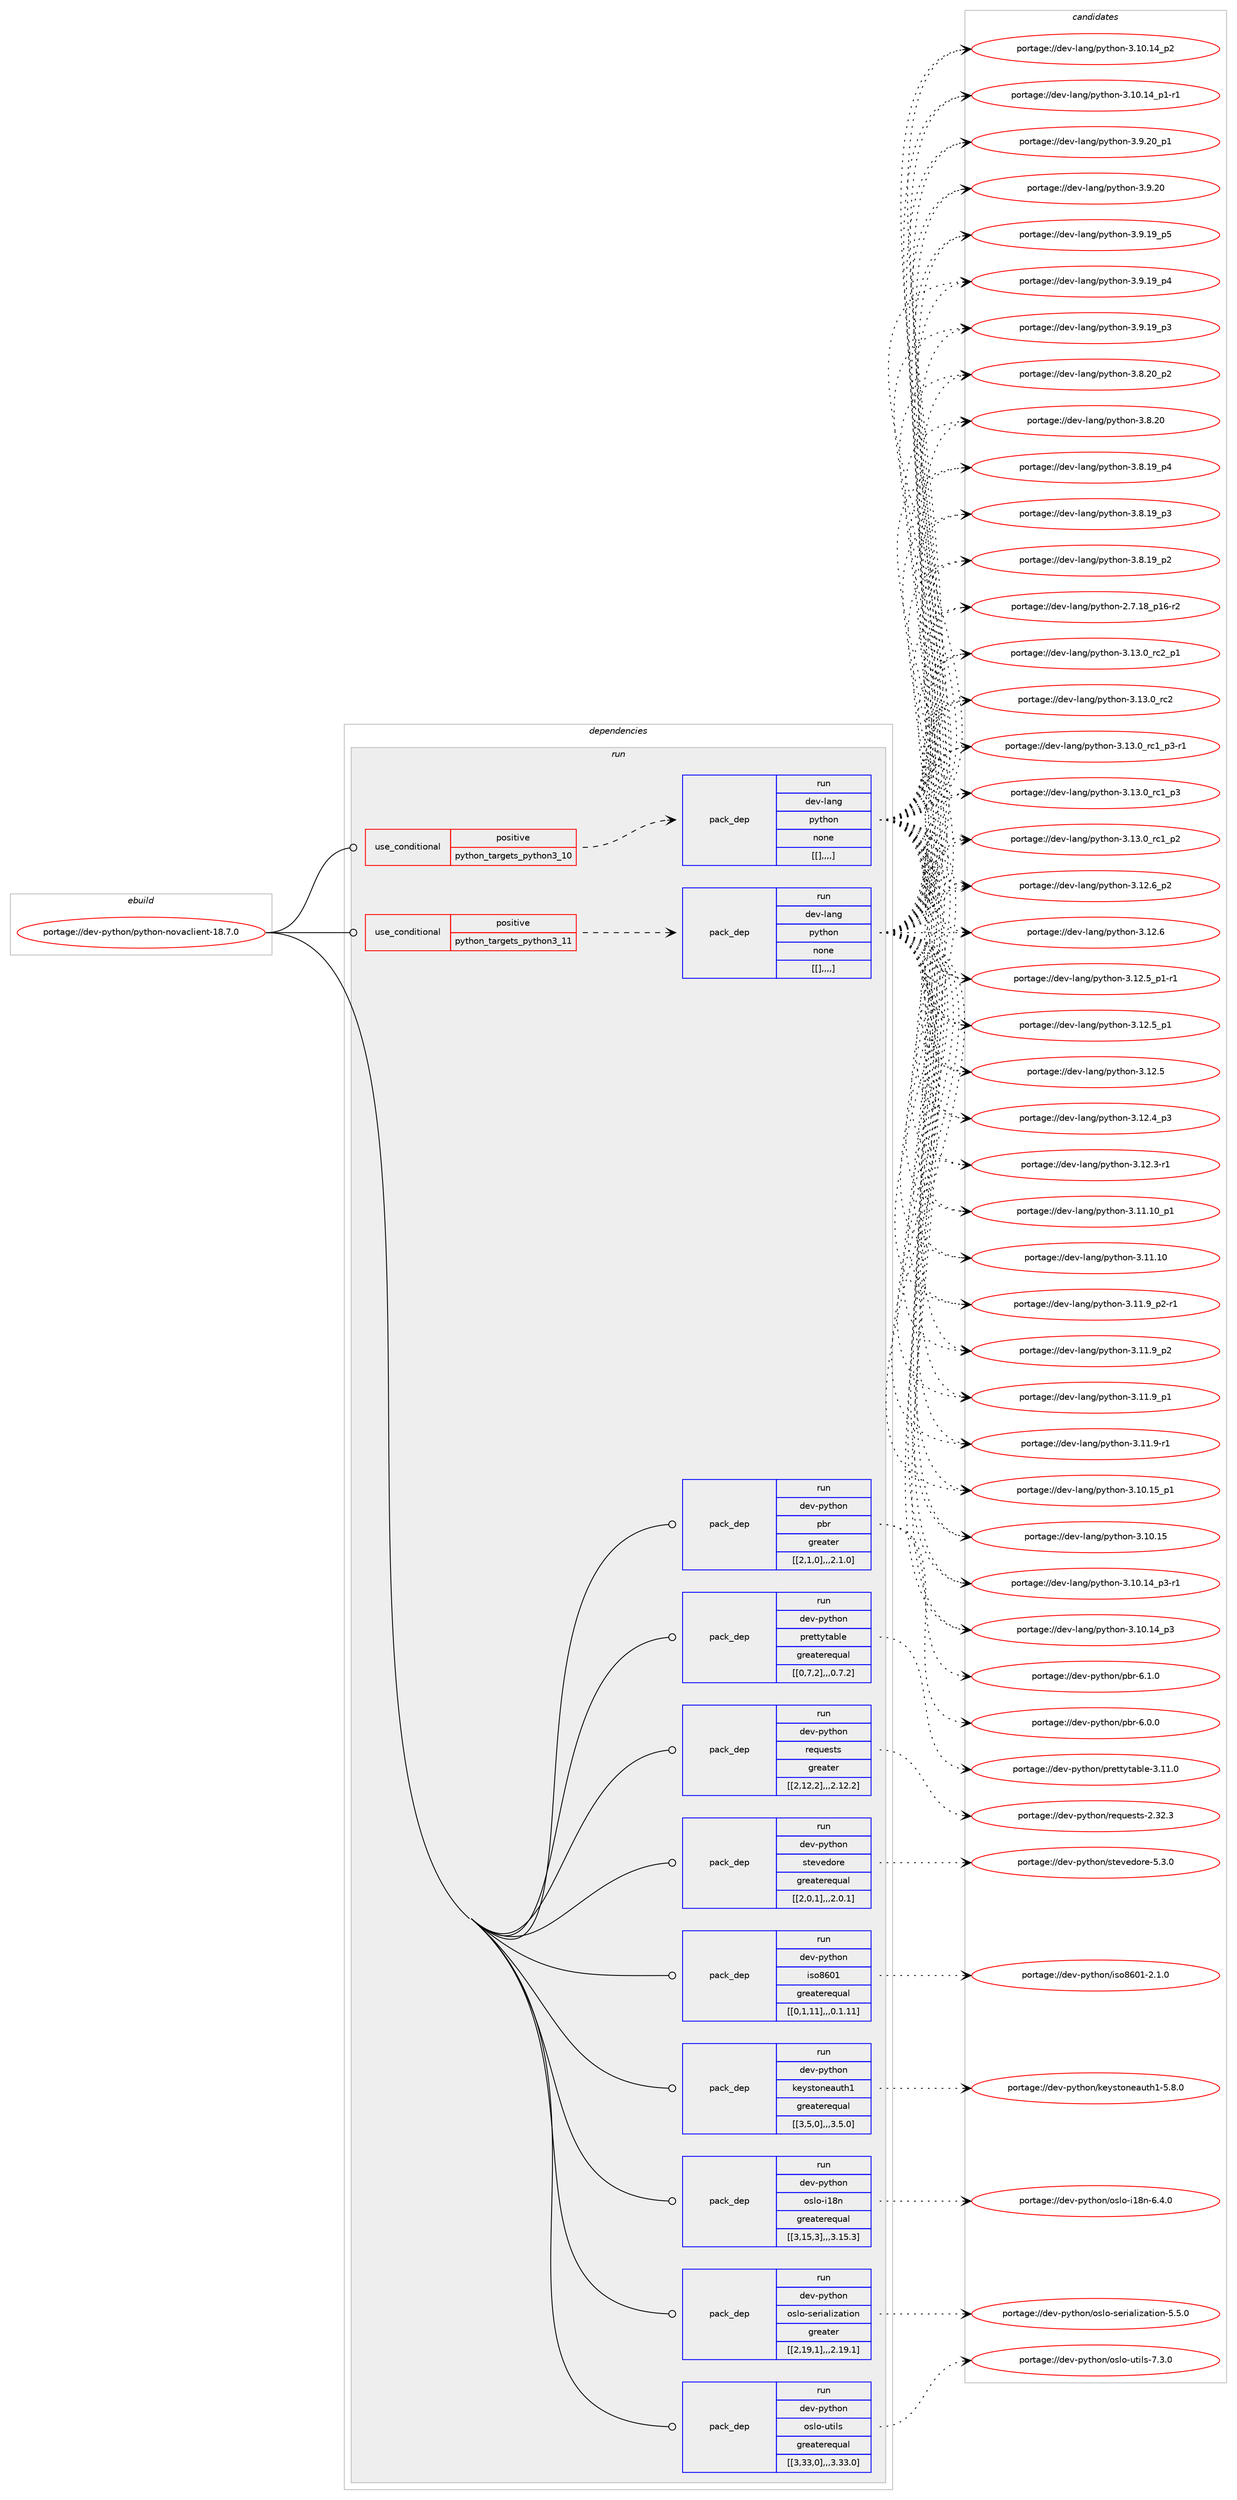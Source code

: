 digraph prolog {

# *************
# Graph options
# *************

newrank=true;
concentrate=true;
compound=true;
graph [rankdir=LR,fontname=Helvetica,fontsize=10,ranksep=1.5];#, ranksep=2.5, nodesep=0.2];
edge  [arrowhead=vee];
node  [fontname=Helvetica,fontsize=10];

# **********
# The ebuild
# **********

subgraph cluster_leftcol {
color=gray;
label=<<i>ebuild</i>>;
id [label="portage://dev-python/python-novaclient-18.7.0", color=red, width=4, href="../dev-python/python-novaclient-18.7.0.svg"];
}

# ****************
# The dependencies
# ****************

subgraph cluster_midcol {
color=gray;
label=<<i>dependencies</i>>;
subgraph cluster_compile {
fillcolor="#eeeeee";
style=filled;
label=<<i>compile</i>>;
}
subgraph cluster_compileandrun {
fillcolor="#eeeeee";
style=filled;
label=<<i>compile and run</i>>;
}
subgraph cluster_run {
fillcolor="#eeeeee";
style=filled;
label=<<i>run</i>>;
subgraph cond39995 {
dependency163323 [label=<<TABLE BORDER="0" CELLBORDER="1" CELLSPACING="0" CELLPADDING="4"><TR><TD ROWSPAN="3" CELLPADDING="10">use_conditional</TD></TR><TR><TD>positive</TD></TR><TR><TD>python_targets_python3_10</TD></TR></TABLE>>, shape=none, color=red];
subgraph pack122074 {
dependency163324 [label=<<TABLE BORDER="0" CELLBORDER="1" CELLSPACING="0" CELLPADDING="4" WIDTH="220"><TR><TD ROWSPAN="6" CELLPADDING="30">pack_dep</TD></TR><TR><TD WIDTH="110">run</TD></TR><TR><TD>dev-lang</TD></TR><TR><TD>python</TD></TR><TR><TD>none</TD></TR><TR><TD>[[],,,,]</TD></TR></TABLE>>, shape=none, color=blue];
}
dependency163323:e -> dependency163324:w [weight=20,style="dashed",arrowhead="vee"];
}
id:e -> dependency163323:w [weight=20,style="solid",arrowhead="odot"];
subgraph cond39996 {
dependency163325 [label=<<TABLE BORDER="0" CELLBORDER="1" CELLSPACING="0" CELLPADDING="4"><TR><TD ROWSPAN="3" CELLPADDING="10">use_conditional</TD></TR><TR><TD>positive</TD></TR><TR><TD>python_targets_python3_11</TD></TR></TABLE>>, shape=none, color=red];
subgraph pack122075 {
dependency163326 [label=<<TABLE BORDER="0" CELLBORDER="1" CELLSPACING="0" CELLPADDING="4" WIDTH="220"><TR><TD ROWSPAN="6" CELLPADDING="30">pack_dep</TD></TR><TR><TD WIDTH="110">run</TD></TR><TR><TD>dev-lang</TD></TR><TR><TD>python</TD></TR><TR><TD>none</TD></TR><TR><TD>[[],,,,]</TD></TR></TABLE>>, shape=none, color=blue];
}
dependency163325:e -> dependency163326:w [weight=20,style="dashed",arrowhead="vee"];
}
id:e -> dependency163325:w [weight=20,style="solid",arrowhead="odot"];
subgraph pack122076 {
dependency163327 [label=<<TABLE BORDER="0" CELLBORDER="1" CELLSPACING="0" CELLPADDING="4" WIDTH="220"><TR><TD ROWSPAN="6" CELLPADDING="30">pack_dep</TD></TR><TR><TD WIDTH="110">run</TD></TR><TR><TD>dev-python</TD></TR><TR><TD>iso8601</TD></TR><TR><TD>greaterequal</TD></TR><TR><TD>[[0,1,11],,,0.1.11]</TD></TR></TABLE>>, shape=none, color=blue];
}
id:e -> dependency163327:w [weight=20,style="solid",arrowhead="odot"];
subgraph pack122077 {
dependency163328 [label=<<TABLE BORDER="0" CELLBORDER="1" CELLSPACING="0" CELLPADDING="4" WIDTH="220"><TR><TD ROWSPAN="6" CELLPADDING="30">pack_dep</TD></TR><TR><TD WIDTH="110">run</TD></TR><TR><TD>dev-python</TD></TR><TR><TD>keystoneauth1</TD></TR><TR><TD>greaterequal</TD></TR><TR><TD>[[3,5,0],,,3.5.0]</TD></TR></TABLE>>, shape=none, color=blue];
}
id:e -> dependency163328:w [weight=20,style="solid",arrowhead="odot"];
subgraph pack122078 {
dependency163329 [label=<<TABLE BORDER="0" CELLBORDER="1" CELLSPACING="0" CELLPADDING="4" WIDTH="220"><TR><TD ROWSPAN="6" CELLPADDING="30">pack_dep</TD></TR><TR><TD WIDTH="110">run</TD></TR><TR><TD>dev-python</TD></TR><TR><TD>oslo-i18n</TD></TR><TR><TD>greaterequal</TD></TR><TR><TD>[[3,15,3],,,3.15.3]</TD></TR></TABLE>>, shape=none, color=blue];
}
id:e -> dependency163329:w [weight=20,style="solid",arrowhead="odot"];
subgraph pack122079 {
dependency163330 [label=<<TABLE BORDER="0" CELLBORDER="1" CELLSPACING="0" CELLPADDING="4" WIDTH="220"><TR><TD ROWSPAN="6" CELLPADDING="30">pack_dep</TD></TR><TR><TD WIDTH="110">run</TD></TR><TR><TD>dev-python</TD></TR><TR><TD>oslo-serialization</TD></TR><TR><TD>greater</TD></TR><TR><TD>[[2,19,1],,,2.19.1]</TD></TR></TABLE>>, shape=none, color=blue];
}
id:e -> dependency163330:w [weight=20,style="solid",arrowhead="odot"];
subgraph pack122080 {
dependency163331 [label=<<TABLE BORDER="0" CELLBORDER="1" CELLSPACING="0" CELLPADDING="4" WIDTH="220"><TR><TD ROWSPAN="6" CELLPADDING="30">pack_dep</TD></TR><TR><TD WIDTH="110">run</TD></TR><TR><TD>dev-python</TD></TR><TR><TD>oslo-utils</TD></TR><TR><TD>greaterequal</TD></TR><TR><TD>[[3,33,0],,,3.33.0]</TD></TR></TABLE>>, shape=none, color=blue];
}
id:e -> dependency163331:w [weight=20,style="solid",arrowhead="odot"];
subgraph pack122081 {
dependency163332 [label=<<TABLE BORDER="0" CELLBORDER="1" CELLSPACING="0" CELLPADDING="4" WIDTH="220"><TR><TD ROWSPAN="6" CELLPADDING="30">pack_dep</TD></TR><TR><TD WIDTH="110">run</TD></TR><TR><TD>dev-python</TD></TR><TR><TD>pbr</TD></TR><TR><TD>greater</TD></TR><TR><TD>[[2,1,0],,,2.1.0]</TD></TR></TABLE>>, shape=none, color=blue];
}
id:e -> dependency163332:w [weight=20,style="solid",arrowhead="odot"];
subgraph pack122082 {
dependency163333 [label=<<TABLE BORDER="0" CELLBORDER="1" CELLSPACING="0" CELLPADDING="4" WIDTH="220"><TR><TD ROWSPAN="6" CELLPADDING="30">pack_dep</TD></TR><TR><TD WIDTH="110">run</TD></TR><TR><TD>dev-python</TD></TR><TR><TD>prettytable</TD></TR><TR><TD>greaterequal</TD></TR><TR><TD>[[0,7,2],,,0.7.2]</TD></TR></TABLE>>, shape=none, color=blue];
}
id:e -> dependency163333:w [weight=20,style="solid",arrowhead="odot"];
subgraph pack122083 {
dependency163334 [label=<<TABLE BORDER="0" CELLBORDER="1" CELLSPACING="0" CELLPADDING="4" WIDTH="220"><TR><TD ROWSPAN="6" CELLPADDING="30">pack_dep</TD></TR><TR><TD WIDTH="110">run</TD></TR><TR><TD>dev-python</TD></TR><TR><TD>requests</TD></TR><TR><TD>greater</TD></TR><TR><TD>[[2,12,2],,,2.12.2]</TD></TR></TABLE>>, shape=none, color=blue];
}
id:e -> dependency163334:w [weight=20,style="solid",arrowhead="odot"];
subgraph pack122084 {
dependency163335 [label=<<TABLE BORDER="0" CELLBORDER="1" CELLSPACING="0" CELLPADDING="4" WIDTH="220"><TR><TD ROWSPAN="6" CELLPADDING="30">pack_dep</TD></TR><TR><TD WIDTH="110">run</TD></TR><TR><TD>dev-python</TD></TR><TR><TD>stevedore</TD></TR><TR><TD>greaterequal</TD></TR><TR><TD>[[2,0,1],,,2.0.1]</TD></TR></TABLE>>, shape=none, color=blue];
}
id:e -> dependency163335:w [weight=20,style="solid",arrowhead="odot"];
}
}

# **************
# The candidates
# **************

subgraph cluster_choices {
rank=same;
color=gray;
label=<<i>candidates</i>>;

subgraph choice122074 {
color=black;
nodesep=1;
choice100101118451089711010347112121116104111110455146495146489511499509511249 [label="portage://dev-lang/python-3.13.0_rc2_p1", color=red, width=4,href="../dev-lang/python-3.13.0_rc2_p1.svg"];
choice10010111845108971101034711212111610411111045514649514648951149950 [label="portage://dev-lang/python-3.13.0_rc2", color=red, width=4,href="../dev-lang/python-3.13.0_rc2.svg"];
choice1001011184510897110103471121211161041111104551464951464895114994995112514511449 [label="portage://dev-lang/python-3.13.0_rc1_p3-r1", color=red, width=4,href="../dev-lang/python-3.13.0_rc1_p3-r1.svg"];
choice100101118451089711010347112121116104111110455146495146489511499499511251 [label="portage://dev-lang/python-3.13.0_rc1_p3", color=red, width=4,href="../dev-lang/python-3.13.0_rc1_p3.svg"];
choice100101118451089711010347112121116104111110455146495146489511499499511250 [label="portage://dev-lang/python-3.13.0_rc1_p2", color=red, width=4,href="../dev-lang/python-3.13.0_rc1_p2.svg"];
choice100101118451089711010347112121116104111110455146495046549511250 [label="portage://dev-lang/python-3.12.6_p2", color=red, width=4,href="../dev-lang/python-3.12.6_p2.svg"];
choice10010111845108971101034711212111610411111045514649504654 [label="portage://dev-lang/python-3.12.6", color=red, width=4,href="../dev-lang/python-3.12.6.svg"];
choice1001011184510897110103471121211161041111104551464950465395112494511449 [label="portage://dev-lang/python-3.12.5_p1-r1", color=red, width=4,href="../dev-lang/python-3.12.5_p1-r1.svg"];
choice100101118451089711010347112121116104111110455146495046539511249 [label="portage://dev-lang/python-3.12.5_p1", color=red, width=4,href="../dev-lang/python-3.12.5_p1.svg"];
choice10010111845108971101034711212111610411111045514649504653 [label="portage://dev-lang/python-3.12.5", color=red, width=4,href="../dev-lang/python-3.12.5.svg"];
choice100101118451089711010347112121116104111110455146495046529511251 [label="portage://dev-lang/python-3.12.4_p3", color=red, width=4,href="../dev-lang/python-3.12.4_p3.svg"];
choice100101118451089711010347112121116104111110455146495046514511449 [label="portage://dev-lang/python-3.12.3-r1", color=red, width=4,href="../dev-lang/python-3.12.3-r1.svg"];
choice10010111845108971101034711212111610411111045514649494649489511249 [label="portage://dev-lang/python-3.11.10_p1", color=red, width=4,href="../dev-lang/python-3.11.10_p1.svg"];
choice1001011184510897110103471121211161041111104551464949464948 [label="portage://dev-lang/python-3.11.10", color=red, width=4,href="../dev-lang/python-3.11.10.svg"];
choice1001011184510897110103471121211161041111104551464949465795112504511449 [label="portage://dev-lang/python-3.11.9_p2-r1", color=red, width=4,href="../dev-lang/python-3.11.9_p2-r1.svg"];
choice100101118451089711010347112121116104111110455146494946579511250 [label="portage://dev-lang/python-3.11.9_p2", color=red, width=4,href="../dev-lang/python-3.11.9_p2.svg"];
choice100101118451089711010347112121116104111110455146494946579511249 [label="portage://dev-lang/python-3.11.9_p1", color=red, width=4,href="../dev-lang/python-3.11.9_p1.svg"];
choice100101118451089711010347112121116104111110455146494946574511449 [label="portage://dev-lang/python-3.11.9-r1", color=red, width=4,href="../dev-lang/python-3.11.9-r1.svg"];
choice10010111845108971101034711212111610411111045514649484649539511249 [label="portage://dev-lang/python-3.10.15_p1", color=red, width=4,href="../dev-lang/python-3.10.15_p1.svg"];
choice1001011184510897110103471121211161041111104551464948464953 [label="portage://dev-lang/python-3.10.15", color=red, width=4,href="../dev-lang/python-3.10.15.svg"];
choice100101118451089711010347112121116104111110455146494846495295112514511449 [label="portage://dev-lang/python-3.10.14_p3-r1", color=red, width=4,href="../dev-lang/python-3.10.14_p3-r1.svg"];
choice10010111845108971101034711212111610411111045514649484649529511251 [label="portage://dev-lang/python-3.10.14_p3", color=red, width=4,href="../dev-lang/python-3.10.14_p3.svg"];
choice10010111845108971101034711212111610411111045514649484649529511250 [label="portage://dev-lang/python-3.10.14_p2", color=red, width=4,href="../dev-lang/python-3.10.14_p2.svg"];
choice100101118451089711010347112121116104111110455146494846495295112494511449 [label="portage://dev-lang/python-3.10.14_p1-r1", color=red, width=4,href="../dev-lang/python-3.10.14_p1-r1.svg"];
choice100101118451089711010347112121116104111110455146574650489511249 [label="portage://dev-lang/python-3.9.20_p1", color=red, width=4,href="../dev-lang/python-3.9.20_p1.svg"];
choice10010111845108971101034711212111610411111045514657465048 [label="portage://dev-lang/python-3.9.20", color=red, width=4,href="../dev-lang/python-3.9.20.svg"];
choice100101118451089711010347112121116104111110455146574649579511253 [label="portage://dev-lang/python-3.9.19_p5", color=red, width=4,href="../dev-lang/python-3.9.19_p5.svg"];
choice100101118451089711010347112121116104111110455146574649579511252 [label="portage://dev-lang/python-3.9.19_p4", color=red, width=4,href="../dev-lang/python-3.9.19_p4.svg"];
choice100101118451089711010347112121116104111110455146574649579511251 [label="portage://dev-lang/python-3.9.19_p3", color=red, width=4,href="../dev-lang/python-3.9.19_p3.svg"];
choice100101118451089711010347112121116104111110455146564650489511250 [label="portage://dev-lang/python-3.8.20_p2", color=red, width=4,href="../dev-lang/python-3.8.20_p2.svg"];
choice10010111845108971101034711212111610411111045514656465048 [label="portage://dev-lang/python-3.8.20", color=red, width=4,href="../dev-lang/python-3.8.20.svg"];
choice100101118451089711010347112121116104111110455146564649579511252 [label="portage://dev-lang/python-3.8.19_p4", color=red, width=4,href="../dev-lang/python-3.8.19_p4.svg"];
choice100101118451089711010347112121116104111110455146564649579511251 [label="portage://dev-lang/python-3.8.19_p3", color=red, width=4,href="../dev-lang/python-3.8.19_p3.svg"];
choice100101118451089711010347112121116104111110455146564649579511250 [label="portage://dev-lang/python-3.8.19_p2", color=red, width=4,href="../dev-lang/python-3.8.19_p2.svg"];
choice100101118451089711010347112121116104111110455046554649569511249544511450 [label="portage://dev-lang/python-2.7.18_p16-r2", color=red, width=4,href="../dev-lang/python-2.7.18_p16-r2.svg"];
dependency163324:e -> choice100101118451089711010347112121116104111110455146495146489511499509511249:w [style=dotted,weight="100"];
dependency163324:e -> choice10010111845108971101034711212111610411111045514649514648951149950:w [style=dotted,weight="100"];
dependency163324:e -> choice1001011184510897110103471121211161041111104551464951464895114994995112514511449:w [style=dotted,weight="100"];
dependency163324:e -> choice100101118451089711010347112121116104111110455146495146489511499499511251:w [style=dotted,weight="100"];
dependency163324:e -> choice100101118451089711010347112121116104111110455146495146489511499499511250:w [style=dotted,weight="100"];
dependency163324:e -> choice100101118451089711010347112121116104111110455146495046549511250:w [style=dotted,weight="100"];
dependency163324:e -> choice10010111845108971101034711212111610411111045514649504654:w [style=dotted,weight="100"];
dependency163324:e -> choice1001011184510897110103471121211161041111104551464950465395112494511449:w [style=dotted,weight="100"];
dependency163324:e -> choice100101118451089711010347112121116104111110455146495046539511249:w [style=dotted,weight="100"];
dependency163324:e -> choice10010111845108971101034711212111610411111045514649504653:w [style=dotted,weight="100"];
dependency163324:e -> choice100101118451089711010347112121116104111110455146495046529511251:w [style=dotted,weight="100"];
dependency163324:e -> choice100101118451089711010347112121116104111110455146495046514511449:w [style=dotted,weight="100"];
dependency163324:e -> choice10010111845108971101034711212111610411111045514649494649489511249:w [style=dotted,weight="100"];
dependency163324:e -> choice1001011184510897110103471121211161041111104551464949464948:w [style=dotted,weight="100"];
dependency163324:e -> choice1001011184510897110103471121211161041111104551464949465795112504511449:w [style=dotted,weight="100"];
dependency163324:e -> choice100101118451089711010347112121116104111110455146494946579511250:w [style=dotted,weight="100"];
dependency163324:e -> choice100101118451089711010347112121116104111110455146494946579511249:w [style=dotted,weight="100"];
dependency163324:e -> choice100101118451089711010347112121116104111110455146494946574511449:w [style=dotted,weight="100"];
dependency163324:e -> choice10010111845108971101034711212111610411111045514649484649539511249:w [style=dotted,weight="100"];
dependency163324:e -> choice1001011184510897110103471121211161041111104551464948464953:w [style=dotted,weight="100"];
dependency163324:e -> choice100101118451089711010347112121116104111110455146494846495295112514511449:w [style=dotted,weight="100"];
dependency163324:e -> choice10010111845108971101034711212111610411111045514649484649529511251:w [style=dotted,weight="100"];
dependency163324:e -> choice10010111845108971101034711212111610411111045514649484649529511250:w [style=dotted,weight="100"];
dependency163324:e -> choice100101118451089711010347112121116104111110455146494846495295112494511449:w [style=dotted,weight="100"];
dependency163324:e -> choice100101118451089711010347112121116104111110455146574650489511249:w [style=dotted,weight="100"];
dependency163324:e -> choice10010111845108971101034711212111610411111045514657465048:w [style=dotted,weight="100"];
dependency163324:e -> choice100101118451089711010347112121116104111110455146574649579511253:w [style=dotted,weight="100"];
dependency163324:e -> choice100101118451089711010347112121116104111110455146574649579511252:w [style=dotted,weight="100"];
dependency163324:e -> choice100101118451089711010347112121116104111110455146574649579511251:w [style=dotted,weight="100"];
dependency163324:e -> choice100101118451089711010347112121116104111110455146564650489511250:w [style=dotted,weight="100"];
dependency163324:e -> choice10010111845108971101034711212111610411111045514656465048:w [style=dotted,weight="100"];
dependency163324:e -> choice100101118451089711010347112121116104111110455146564649579511252:w [style=dotted,weight="100"];
dependency163324:e -> choice100101118451089711010347112121116104111110455146564649579511251:w [style=dotted,weight="100"];
dependency163324:e -> choice100101118451089711010347112121116104111110455146564649579511250:w [style=dotted,weight="100"];
dependency163324:e -> choice100101118451089711010347112121116104111110455046554649569511249544511450:w [style=dotted,weight="100"];
}
subgraph choice122075 {
color=black;
nodesep=1;
choice100101118451089711010347112121116104111110455146495146489511499509511249 [label="portage://dev-lang/python-3.13.0_rc2_p1", color=red, width=4,href="../dev-lang/python-3.13.0_rc2_p1.svg"];
choice10010111845108971101034711212111610411111045514649514648951149950 [label="portage://dev-lang/python-3.13.0_rc2", color=red, width=4,href="../dev-lang/python-3.13.0_rc2.svg"];
choice1001011184510897110103471121211161041111104551464951464895114994995112514511449 [label="portage://dev-lang/python-3.13.0_rc1_p3-r1", color=red, width=4,href="../dev-lang/python-3.13.0_rc1_p3-r1.svg"];
choice100101118451089711010347112121116104111110455146495146489511499499511251 [label="portage://dev-lang/python-3.13.0_rc1_p3", color=red, width=4,href="../dev-lang/python-3.13.0_rc1_p3.svg"];
choice100101118451089711010347112121116104111110455146495146489511499499511250 [label="portage://dev-lang/python-3.13.0_rc1_p2", color=red, width=4,href="../dev-lang/python-3.13.0_rc1_p2.svg"];
choice100101118451089711010347112121116104111110455146495046549511250 [label="portage://dev-lang/python-3.12.6_p2", color=red, width=4,href="../dev-lang/python-3.12.6_p2.svg"];
choice10010111845108971101034711212111610411111045514649504654 [label="portage://dev-lang/python-3.12.6", color=red, width=4,href="../dev-lang/python-3.12.6.svg"];
choice1001011184510897110103471121211161041111104551464950465395112494511449 [label="portage://dev-lang/python-3.12.5_p1-r1", color=red, width=4,href="../dev-lang/python-3.12.5_p1-r1.svg"];
choice100101118451089711010347112121116104111110455146495046539511249 [label="portage://dev-lang/python-3.12.5_p1", color=red, width=4,href="../dev-lang/python-3.12.5_p1.svg"];
choice10010111845108971101034711212111610411111045514649504653 [label="portage://dev-lang/python-3.12.5", color=red, width=4,href="../dev-lang/python-3.12.5.svg"];
choice100101118451089711010347112121116104111110455146495046529511251 [label="portage://dev-lang/python-3.12.4_p3", color=red, width=4,href="../dev-lang/python-3.12.4_p3.svg"];
choice100101118451089711010347112121116104111110455146495046514511449 [label="portage://dev-lang/python-3.12.3-r1", color=red, width=4,href="../dev-lang/python-3.12.3-r1.svg"];
choice10010111845108971101034711212111610411111045514649494649489511249 [label="portage://dev-lang/python-3.11.10_p1", color=red, width=4,href="../dev-lang/python-3.11.10_p1.svg"];
choice1001011184510897110103471121211161041111104551464949464948 [label="portage://dev-lang/python-3.11.10", color=red, width=4,href="../dev-lang/python-3.11.10.svg"];
choice1001011184510897110103471121211161041111104551464949465795112504511449 [label="portage://dev-lang/python-3.11.9_p2-r1", color=red, width=4,href="../dev-lang/python-3.11.9_p2-r1.svg"];
choice100101118451089711010347112121116104111110455146494946579511250 [label="portage://dev-lang/python-3.11.9_p2", color=red, width=4,href="../dev-lang/python-3.11.9_p2.svg"];
choice100101118451089711010347112121116104111110455146494946579511249 [label="portage://dev-lang/python-3.11.9_p1", color=red, width=4,href="../dev-lang/python-3.11.9_p1.svg"];
choice100101118451089711010347112121116104111110455146494946574511449 [label="portage://dev-lang/python-3.11.9-r1", color=red, width=4,href="../dev-lang/python-3.11.9-r1.svg"];
choice10010111845108971101034711212111610411111045514649484649539511249 [label="portage://dev-lang/python-3.10.15_p1", color=red, width=4,href="../dev-lang/python-3.10.15_p1.svg"];
choice1001011184510897110103471121211161041111104551464948464953 [label="portage://dev-lang/python-3.10.15", color=red, width=4,href="../dev-lang/python-3.10.15.svg"];
choice100101118451089711010347112121116104111110455146494846495295112514511449 [label="portage://dev-lang/python-3.10.14_p3-r1", color=red, width=4,href="../dev-lang/python-3.10.14_p3-r1.svg"];
choice10010111845108971101034711212111610411111045514649484649529511251 [label="portage://dev-lang/python-3.10.14_p3", color=red, width=4,href="../dev-lang/python-3.10.14_p3.svg"];
choice10010111845108971101034711212111610411111045514649484649529511250 [label="portage://dev-lang/python-3.10.14_p2", color=red, width=4,href="../dev-lang/python-3.10.14_p2.svg"];
choice100101118451089711010347112121116104111110455146494846495295112494511449 [label="portage://dev-lang/python-3.10.14_p1-r1", color=red, width=4,href="../dev-lang/python-3.10.14_p1-r1.svg"];
choice100101118451089711010347112121116104111110455146574650489511249 [label="portage://dev-lang/python-3.9.20_p1", color=red, width=4,href="../dev-lang/python-3.9.20_p1.svg"];
choice10010111845108971101034711212111610411111045514657465048 [label="portage://dev-lang/python-3.9.20", color=red, width=4,href="../dev-lang/python-3.9.20.svg"];
choice100101118451089711010347112121116104111110455146574649579511253 [label="portage://dev-lang/python-3.9.19_p5", color=red, width=4,href="../dev-lang/python-3.9.19_p5.svg"];
choice100101118451089711010347112121116104111110455146574649579511252 [label="portage://dev-lang/python-3.9.19_p4", color=red, width=4,href="../dev-lang/python-3.9.19_p4.svg"];
choice100101118451089711010347112121116104111110455146574649579511251 [label="portage://dev-lang/python-3.9.19_p3", color=red, width=4,href="../dev-lang/python-3.9.19_p3.svg"];
choice100101118451089711010347112121116104111110455146564650489511250 [label="portage://dev-lang/python-3.8.20_p2", color=red, width=4,href="../dev-lang/python-3.8.20_p2.svg"];
choice10010111845108971101034711212111610411111045514656465048 [label="portage://dev-lang/python-3.8.20", color=red, width=4,href="../dev-lang/python-3.8.20.svg"];
choice100101118451089711010347112121116104111110455146564649579511252 [label="portage://dev-lang/python-3.8.19_p4", color=red, width=4,href="../dev-lang/python-3.8.19_p4.svg"];
choice100101118451089711010347112121116104111110455146564649579511251 [label="portage://dev-lang/python-3.8.19_p3", color=red, width=4,href="../dev-lang/python-3.8.19_p3.svg"];
choice100101118451089711010347112121116104111110455146564649579511250 [label="portage://dev-lang/python-3.8.19_p2", color=red, width=4,href="../dev-lang/python-3.8.19_p2.svg"];
choice100101118451089711010347112121116104111110455046554649569511249544511450 [label="portage://dev-lang/python-2.7.18_p16-r2", color=red, width=4,href="../dev-lang/python-2.7.18_p16-r2.svg"];
dependency163326:e -> choice100101118451089711010347112121116104111110455146495146489511499509511249:w [style=dotted,weight="100"];
dependency163326:e -> choice10010111845108971101034711212111610411111045514649514648951149950:w [style=dotted,weight="100"];
dependency163326:e -> choice1001011184510897110103471121211161041111104551464951464895114994995112514511449:w [style=dotted,weight="100"];
dependency163326:e -> choice100101118451089711010347112121116104111110455146495146489511499499511251:w [style=dotted,weight="100"];
dependency163326:e -> choice100101118451089711010347112121116104111110455146495146489511499499511250:w [style=dotted,weight="100"];
dependency163326:e -> choice100101118451089711010347112121116104111110455146495046549511250:w [style=dotted,weight="100"];
dependency163326:e -> choice10010111845108971101034711212111610411111045514649504654:w [style=dotted,weight="100"];
dependency163326:e -> choice1001011184510897110103471121211161041111104551464950465395112494511449:w [style=dotted,weight="100"];
dependency163326:e -> choice100101118451089711010347112121116104111110455146495046539511249:w [style=dotted,weight="100"];
dependency163326:e -> choice10010111845108971101034711212111610411111045514649504653:w [style=dotted,weight="100"];
dependency163326:e -> choice100101118451089711010347112121116104111110455146495046529511251:w [style=dotted,weight="100"];
dependency163326:e -> choice100101118451089711010347112121116104111110455146495046514511449:w [style=dotted,weight="100"];
dependency163326:e -> choice10010111845108971101034711212111610411111045514649494649489511249:w [style=dotted,weight="100"];
dependency163326:e -> choice1001011184510897110103471121211161041111104551464949464948:w [style=dotted,weight="100"];
dependency163326:e -> choice1001011184510897110103471121211161041111104551464949465795112504511449:w [style=dotted,weight="100"];
dependency163326:e -> choice100101118451089711010347112121116104111110455146494946579511250:w [style=dotted,weight="100"];
dependency163326:e -> choice100101118451089711010347112121116104111110455146494946579511249:w [style=dotted,weight="100"];
dependency163326:e -> choice100101118451089711010347112121116104111110455146494946574511449:w [style=dotted,weight="100"];
dependency163326:e -> choice10010111845108971101034711212111610411111045514649484649539511249:w [style=dotted,weight="100"];
dependency163326:e -> choice1001011184510897110103471121211161041111104551464948464953:w [style=dotted,weight="100"];
dependency163326:e -> choice100101118451089711010347112121116104111110455146494846495295112514511449:w [style=dotted,weight="100"];
dependency163326:e -> choice10010111845108971101034711212111610411111045514649484649529511251:w [style=dotted,weight="100"];
dependency163326:e -> choice10010111845108971101034711212111610411111045514649484649529511250:w [style=dotted,weight="100"];
dependency163326:e -> choice100101118451089711010347112121116104111110455146494846495295112494511449:w [style=dotted,weight="100"];
dependency163326:e -> choice100101118451089711010347112121116104111110455146574650489511249:w [style=dotted,weight="100"];
dependency163326:e -> choice10010111845108971101034711212111610411111045514657465048:w [style=dotted,weight="100"];
dependency163326:e -> choice100101118451089711010347112121116104111110455146574649579511253:w [style=dotted,weight="100"];
dependency163326:e -> choice100101118451089711010347112121116104111110455146574649579511252:w [style=dotted,weight="100"];
dependency163326:e -> choice100101118451089711010347112121116104111110455146574649579511251:w [style=dotted,weight="100"];
dependency163326:e -> choice100101118451089711010347112121116104111110455146564650489511250:w [style=dotted,weight="100"];
dependency163326:e -> choice10010111845108971101034711212111610411111045514656465048:w [style=dotted,weight="100"];
dependency163326:e -> choice100101118451089711010347112121116104111110455146564649579511252:w [style=dotted,weight="100"];
dependency163326:e -> choice100101118451089711010347112121116104111110455146564649579511251:w [style=dotted,weight="100"];
dependency163326:e -> choice100101118451089711010347112121116104111110455146564649579511250:w [style=dotted,weight="100"];
dependency163326:e -> choice100101118451089711010347112121116104111110455046554649569511249544511450:w [style=dotted,weight="100"];
}
subgraph choice122076 {
color=black;
nodesep=1;
choice100101118451121211161041111104710511511156544849455046494648 [label="portage://dev-python/iso8601-2.1.0", color=red, width=4,href="../dev-python/iso8601-2.1.0.svg"];
dependency163327:e -> choice100101118451121211161041111104710511511156544849455046494648:w [style=dotted,weight="100"];
}
subgraph choice122077 {
color=black;
nodesep=1;
choice10010111845112121116104111110471071011211151161111101019711711610449455346564648 [label="portage://dev-python/keystoneauth1-5.8.0", color=red, width=4,href="../dev-python/keystoneauth1-5.8.0.svg"];
dependency163328:e -> choice10010111845112121116104111110471071011211151161111101019711711610449455346564648:w [style=dotted,weight="100"];
}
subgraph choice122078 {
color=black;
nodesep=1;
choice1001011184511212111610411111047111115108111451054956110455446524648 [label="portage://dev-python/oslo-i18n-6.4.0", color=red, width=4,href="../dev-python/oslo-i18n-6.4.0.svg"];
dependency163329:e -> choice1001011184511212111610411111047111115108111451054956110455446524648:w [style=dotted,weight="100"];
}
subgraph choice122079 {
color=black;
nodesep=1;
choice1001011184511212111610411111047111115108111451151011141059710810512297116105111110455346534648 [label="portage://dev-python/oslo-serialization-5.5.0", color=red, width=4,href="../dev-python/oslo-serialization-5.5.0.svg"];
dependency163330:e -> choice1001011184511212111610411111047111115108111451151011141059710810512297116105111110455346534648:w [style=dotted,weight="100"];
}
subgraph choice122080 {
color=black;
nodesep=1;
choice100101118451121211161041111104711111510811145117116105108115455546514648 [label="portage://dev-python/oslo-utils-7.3.0", color=red, width=4,href="../dev-python/oslo-utils-7.3.0.svg"];
dependency163331:e -> choice100101118451121211161041111104711111510811145117116105108115455546514648:w [style=dotted,weight="100"];
}
subgraph choice122081 {
color=black;
nodesep=1;
choice100101118451121211161041111104711298114455446494648 [label="portage://dev-python/pbr-6.1.0", color=red, width=4,href="../dev-python/pbr-6.1.0.svg"];
choice100101118451121211161041111104711298114455446484648 [label="portage://dev-python/pbr-6.0.0", color=red, width=4,href="../dev-python/pbr-6.0.0.svg"];
dependency163332:e -> choice100101118451121211161041111104711298114455446494648:w [style=dotted,weight="100"];
dependency163332:e -> choice100101118451121211161041111104711298114455446484648:w [style=dotted,weight="100"];
}
subgraph choice122082 {
color=black;
nodesep=1;
choice1001011184511212111610411111047112114101116116121116979810810145514649494648 [label="portage://dev-python/prettytable-3.11.0", color=red, width=4,href="../dev-python/prettytable-3.11.0.svg"];
dependency163333:e -> choice1001011184511212111610411111047112114101116116121116979810810145514649494648:w [style=dotted,weight="100"];
}
subgraph choice122083 {
color=black;
nodesep=1;
choice100101118451121211161041111104711410111311710111511611545504651504651 [label="portage://dev-python/requests-2.32.3", color=red, width=4,href="../dev-python/requests-2.32.3.svg"];
dependency163334:e -> choice100101118451121211161041111104711410111311710111511611545504651504651:w [style=dotted,weight="100"];
}
subgraph choice122084 {
color=black;
nodesep=1;
choice1001011184511212111610411111047115116101118101100111114101455346514648 [label="portage://dev-python/stevedore-5.3.0", color=red, width=4,href="../dev-python/stevedore-5.3.0.svg"];
dependency163335:e -> choice1001011184511212111610411111047115116101118101100111114101455346514648:w [style=dotted,weight="100"];
}
}

}
